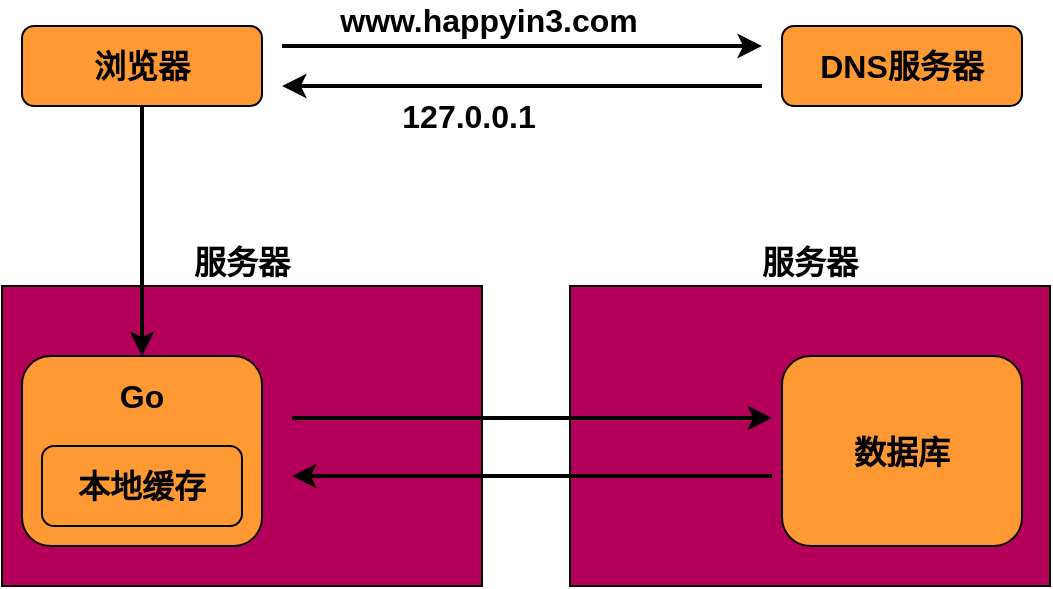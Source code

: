 <mxfile version="13.9.9" type="device"><diagram id="4cAQ_PlLzAiq_EpRKos7" name="第 1 页"><mxGraphModel dx="952" dy="644" grid="1" gridSize="10" guides="1" tooltips="1" connect="1" arrows="1" fold="1" page="1" pageScale="1" pageWidth="827" pageHeight="1169" math="0" shadow="0"><root><mxCell id="0"/><mxCell id="1" parent="0"/><mxCell id="wpOBpbmHBUdEh-ZBVqBf-19" value="浏览器" style="rounded=1;whiteSpace=wrap;html=1;glass=0;fontSize=16;fontStyle=1;fillColor=#FF9933;" vertex="1" parent="1"><mxGeometry x="140" y="150" width="120" height="40" as="geometry"/></mxCell><mxCell id="wpOBpbmHBUdEh-ZBVqBf-20" value="DNS服务器" style="rounded=1;whiteSpace=wrap;html=1;glass=0;fontSize=16;fontStyle=1;fillColor=#FF9933;" vertex="1" parent="1"><mxGeometry x="520" y="150" width="120" height="40" as="geometry"/></mxCell><mxCell id="wpOBpbmHBUdEh-ZBVqBf-21" value="" style="endArrow=classic;html=1;shadow=0;strokeWidth=2;fontSize=16;rounded=1;" edge="1" parent="1"><mxGeometry width="50" height="50" relative="1" as="geometry"><mxPoint x="270" y="160" as="sourcePoint"/><mxPoint x="510" y="160" as="targetPoint"/></mxGeometry></mxCell><mxCell id="wpOBpbmHBUdEh-ZBVqBf-23" value="www.happyin3.com" style="edgeLabel;html=1;align=center;verticalAlign=bottom;resizable=0;points=[];fontSize=16;labelPosition=center;verticalLabelPosition=top;fontStyle=1" vertex="1" connectable="0" parent="wpOBpbmHBUdEh-ZBVqBf-21"><mxGeometry x="-0.142" y="2" relative="1" as="geometry"><mxPoint as="offset"/></mxGeometry></mxCell><mxCell id="wpOBpbmHBUdEh-ZBVqBf-22" value="" style="endArrow=classic;html=1;shadow=0;strokeWidth=2;fontSize=16;rounded=1;" edge="1" parent="1"><mxGeometry width="50" height="50" relative="1" as="geometry"><mxPoint x="510" y="180" as="sourcePoint"/><mxPoint x="270" y="180" as="targetPoint"/></mxGeometry></mxCell><mxCell id="wpOBpbmHBUdEh-ZBVqBf-24" value="127.0.0.1" style="edgeLabel;html=1;align=center;verticalAlign=top;resizable=0;points=[];fontSize=16;labelPosition=center;verticalLabelPosition=bottom;fontStyle=1" vertex="1" connectable="0" parent="wpOBpbmHBUdEh-ZBVqBf-22"><mxGeometry x="0.225" y="-1" relative="1" as="geometry"><mxPoint as="offset"/></mxGeometry></mxCell><mxCell id="wpOBpbmHBUdEh-ZBVqBf-27" value="服务器" style="rounded=0;whiteSpace=wrap;html=1;glass=0;gradientColor=none;fontSize=16;fontStyle=1;labelPosition=center;verticalLabelPosition=top;align=center;verticalAlign=bottom;fillColor=#B5005B;" vertex="1" parent="1"><mxGeometry x="130" y="280" width="240" height="150" as="geometry"/></mxCell><mxCell id="wpOBpbmHBUdEh-ZBVqBf-28" value="" style="rounded=1;whiteSpace=wrap;html=1;glass=0;fontSize=16;fontStyle=1;fillColor=#FF9933;labelPosition=right;verticalLabelPosition=top;align=left;verticalAlign=bottom;" vertex="1" parent="1"><mxGeometry x="140" y="315" width="120" height="95" as="geometry"/></mxCell><mxCell id="wpOBpbmHBUdEh-ZBVqBf-34" value="" style="edgeStyle=orthogonalEdgeStyle;rounded=1;orthogonalLoop=1;jettySize=auto;html=1;shadow=0;strokeWidth=2;fontSize=16;" edge="1" parent="1" source="wpOBpbmHBUdEh-ZBVqBf-19" target="wpOBpbmHBUdEh-ZBVqBf-28"><mxGeometry relative="1" as="geometry"/></mxCell><mxCell id="wpOBpbmHBUdEh-ZBVqBf-35" value="服务器" style="rounded=0;whiteSpace=wrap;html=1;glass=0;gradientColor=none;fontSize=16;fontStyle=1;labelPosition=center;verticalLabelPosition=top;align=center;verticalAlign=bottom;fillColor=#B5005B;" vertex="1" parent="1"><mxGeometry x="414" y="280" width="240" height="150" as="geometry"/></mxCell><mxCell id="wpOBpbmHBUdEh-ZBVqBf-29" value="数据库" style="rounded=1;whiteSpace=wrap;html=1;glass=0;fontSize=16;fontStyle=1;fillColor=#FF9933;" vertex="1" parent="1"><mxGeometry x="520" y="315" width="120" height="95" as="geometry"/></mxCell><mxCell id="wpOBpbmHBUdEh-ZBVqBf-30" value="" style="endArrow=classic;html=1;shadow=0;strokeWidth=2;fontSize=16;rounded=1;" edge="1" parent="1"><mxGeometry width="50" height="50" relative="1" as="geometry"><mxPoint x="275" y="346" as="sourcePoint"/><mxPoint x="515" y="346" as="targetPoint"/></mxGeometry></mxCell><mxCell id="wpOBpbmHBUdEh-ZBVqBf-32" value="" style="endArrow=classic;html=1;shadow=0;strokeWidth=2;fontSize=16;rounded=1;" edge="1" parent="1"><mxGeometry width="50" height="50" relative="1" as="geometry"><mxPoint x="515" y="375" as="sourcePoint"/><mxPoint x="275" y="375" as="targetPoint"/></mxGeometry></mxCell><mxCell id="wpOBpbmHBUdEh-ZBVqBf-37" value="本地缓存" style="rounded=1;whiteSpace=wrap;html=1;glass=0;fontSize=16;fontStyle=1;fillColor=#FF9933;" vertex="1" parent="1"><mxGeometry x="150" y="360" width="100" height="40" as="geometry"/></mxCell><mxCell id="wpOBpbmHBUdEh-ZBVqBf-38" value="Go" style="text;html=1;strokeColor=none;fillColor=none;align=center;verticalAlign=middle;whiteSpace=wrap;rounded=0;glass=0;fontSize=16;fontStyle=1" vertex="1" parent="1"><mxGeometry x="180" y="325" width="40" height="20" as="geometry"/></mxCell></root></mxGraphModel></diagram></mxfile>
